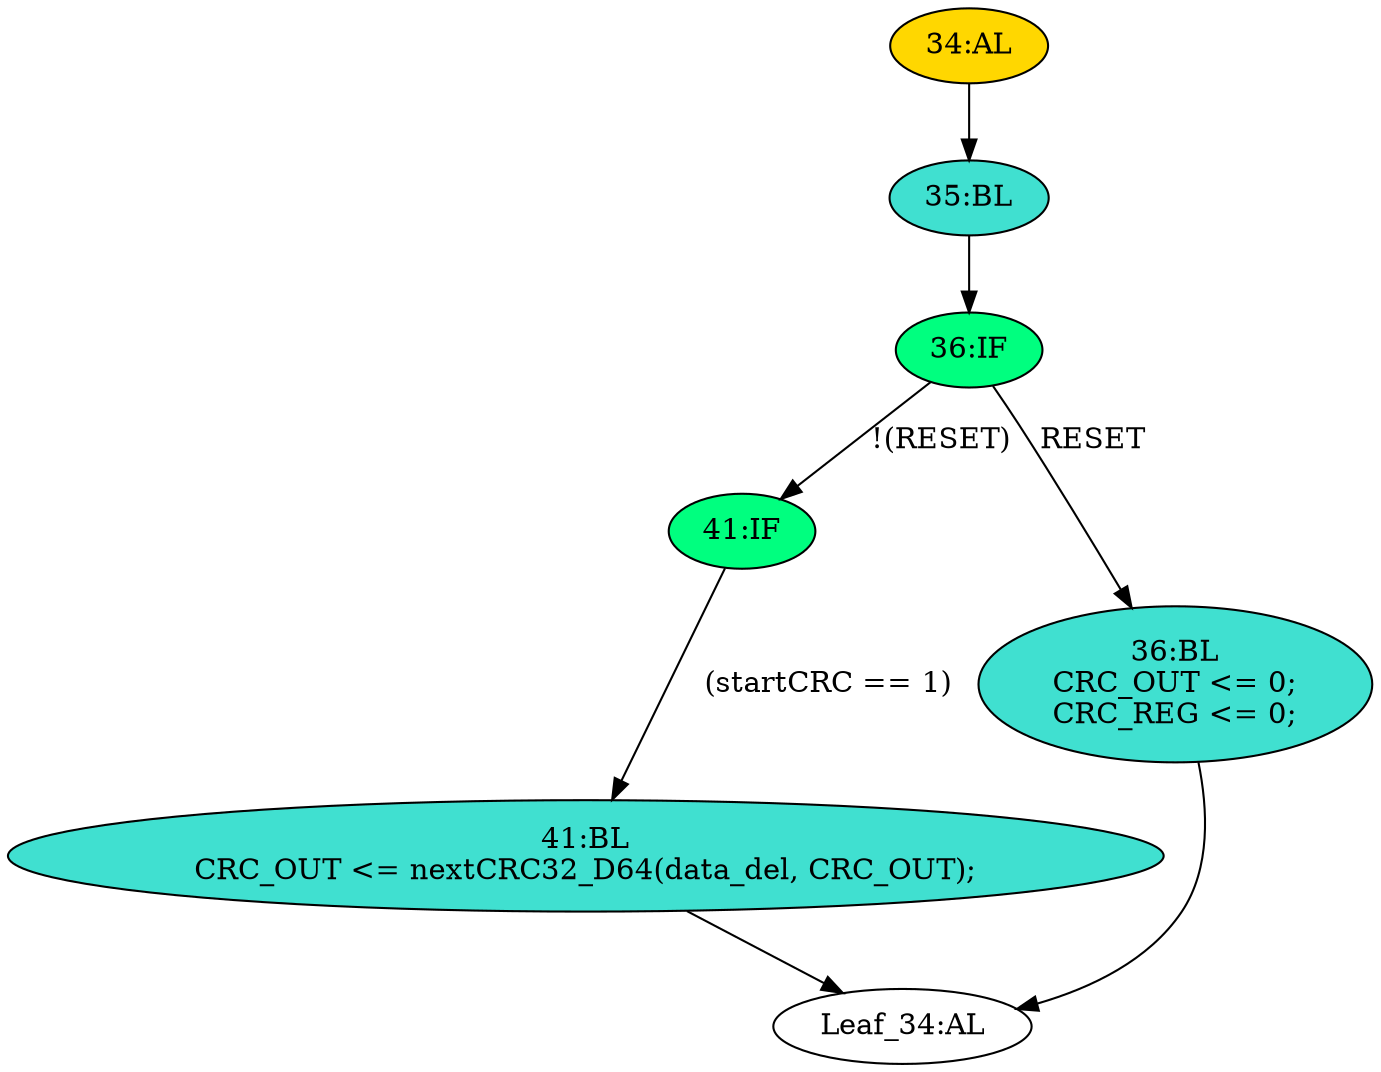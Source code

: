 strict digraph "" {
	node [label="\N"];
	"35:BL"	 [ast="<pyverilog.vparser.ast.Block object at 0x7f21b003e110>",
		fillcolor=turquoise,
		label="35:BL",
		statements="[]",
		style=filled,
		typ=Block];
	"36:IF"	 [ast="<pyverilog.vparser.ast.IfStatement object at 0x7f21b003e8d0>",
		fillcolor=springgreen,
		label="36:IF",
		statements="[]",
		style=filled,
		typ=IfStatement];
	"35:BL" -> "36:IF"	 [cond="[]",
		lineno=None];
	"Leaf_34:AL"	 [def_var="['CRC_OUT', 'CRC_REG']",
		label="Leaf_34:AL"];
	"41:IF"	 [ast="<pyverilog.vparser.ast.IfStatement object at 0x7f21b003eb90>",
		fillcolor=springgreen,
		label="41:IF",
		statements="[]",
		style=filled,
		typ=IfStatement];
	"36:IF" -> "41:IF"	 [cond="['RESET']",
		label="!(RESET)",
		lineno=36];
	"36:BL"	 [ast="<pyverilog.vparser.ast.Block object at 0x7f21b003efd0>",
		fillcolor=turquoise,
		label="36:BL
CRC_OUT <= 0;
CRC_REG <= 0;",
		statements="[<pyverilog.vparser.ast.NonblockingSubstitution object at 0x7f21b0046050>, <pyverilog.vparser.ast.NonblockingSubstitution object \
at 0x7f21b0046190>]",
		style=filled,
		typ=Block];
	"36:IF" -> "36:BL"	 [cond="['RESET']",
		label=RESET,
		lineno=36];
	"34:AL"	 [ast="<pyverilog.vparser.ast.Always object at 0x7f21b00c2090>",
		clk_sens=True,
		fillcolor=gold,
		label="34:AL",
		sens="['CLK', 'RESET']",
		statements="[]",
		style=filled,
		typ=Always,
		use_var="['RESET', 'CRC_OUT', 'startCRC', 'nextCRC32_D64', 'data_del']"];
	"34:AL" -> "35:BL"	 [cond="[]",
		lineno=None];
	"41:BL"	 [ast="<pyverilog.vparser.ast.Block object at 0x7f21b003ec10>",
		fillcolor=turquoise,
		label="41:BL
CRC_OUT <= nextCRC32_D64(data_del, CRC_OUT);",
		statements="[<pyverilog.vparser.ast.NonblockingSubstitution object at 0x7f21b003ec50>]",
		style=filled,
		typ=Block];
	"41:BL" -> "Leaf_34:AL"	 [cond="[]",
		lineno=None];
	"41:IF" -> "41:BL"	 [cond="['startCRC']",
		label="(startCRC == 1)",
		lineno=41];
	"36:BL" -> "Leaf_34:AL"	 [cond="[]",
		lineno=None];
}
